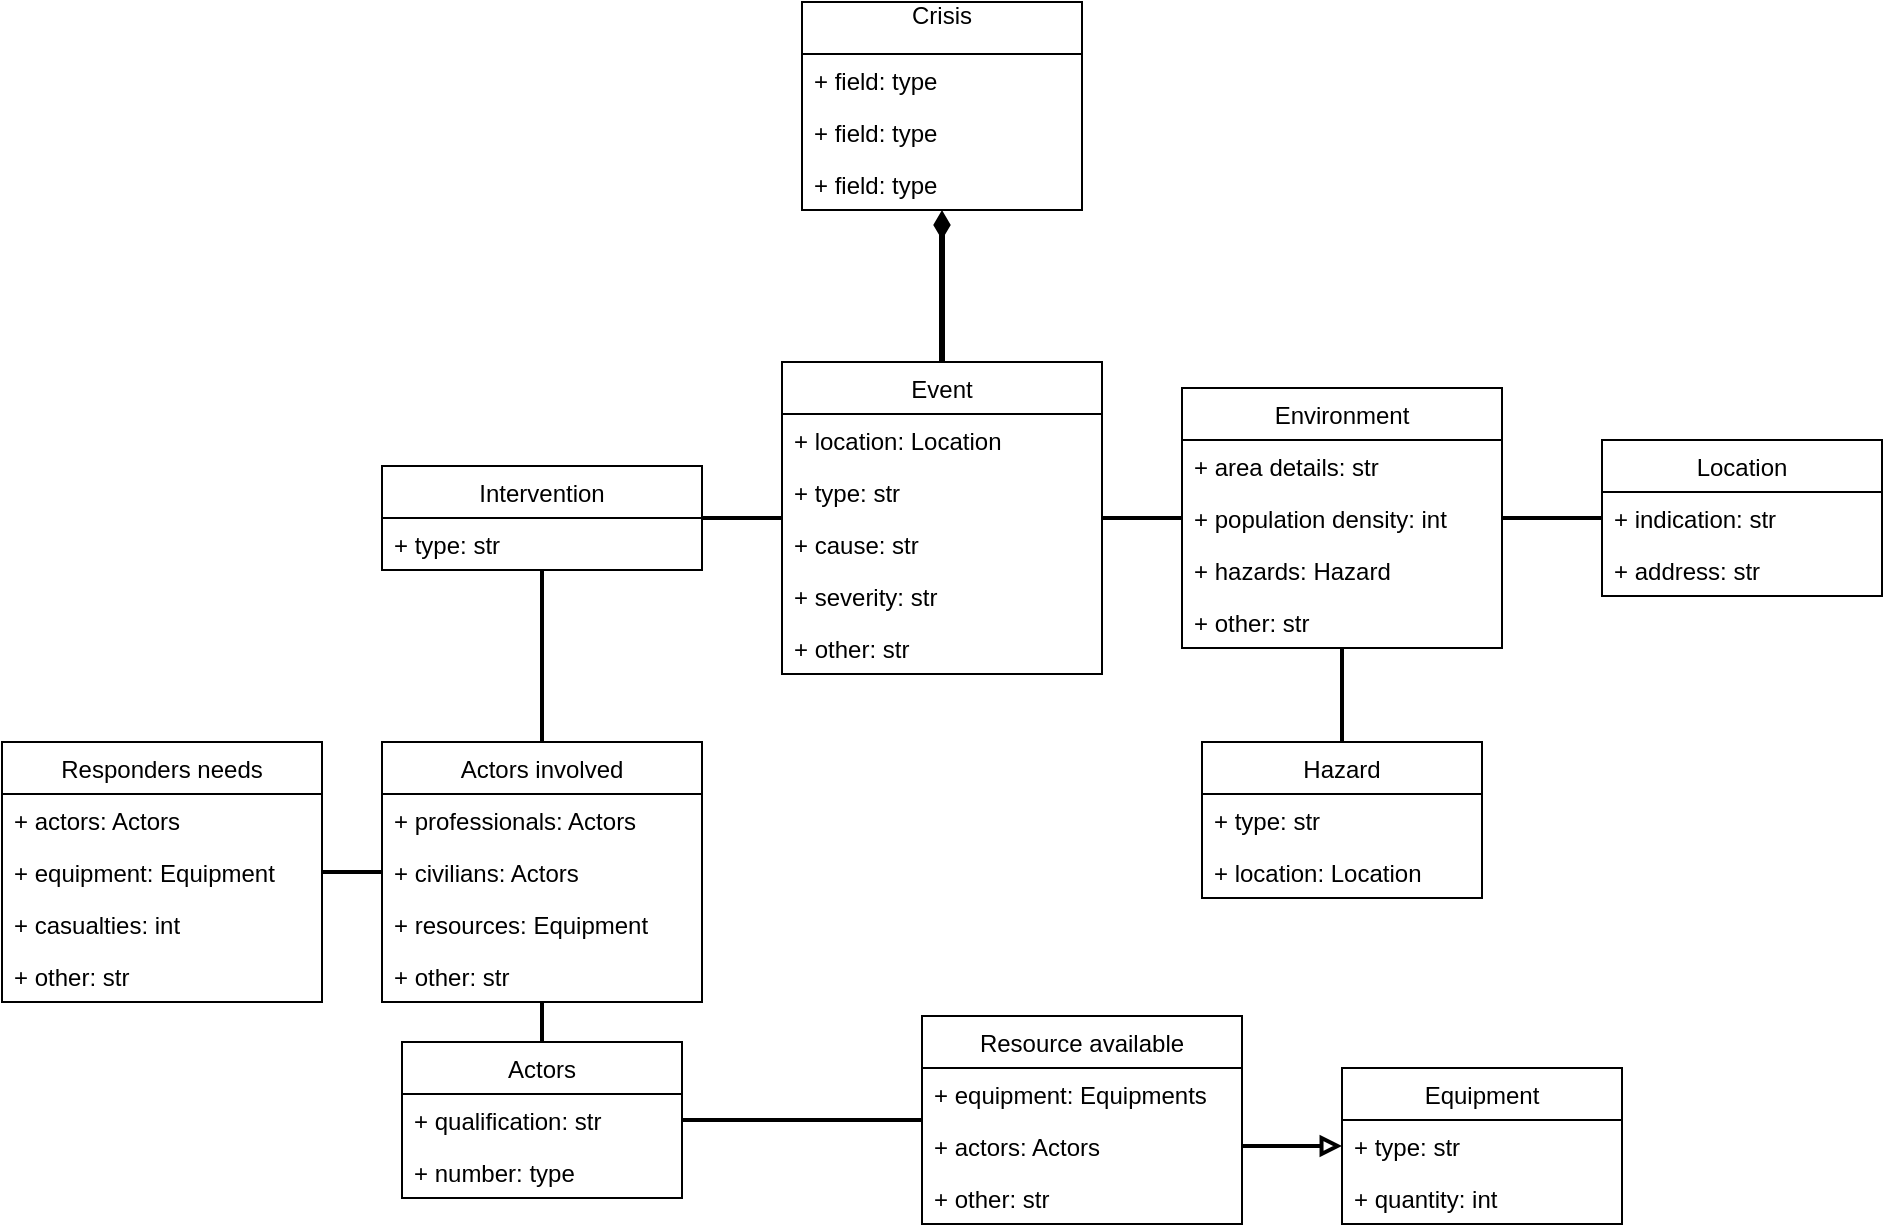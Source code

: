 <mxfile version="15.4.3" type="device"><diagram id="C5RBs43oDa-KdzZeNtuy" name="Page-1"><mxGraphModel dx="2249" dy="1949" grid="1" gridSize="10" guides="1" tooltips="1" connect="1" arrows="1" fold="1" page="1" pageScale="1" pageWidth="827" pageHeight="1169" math="0" shadow="0"><root><mxCell id="WIyWlLk6GJQsqaUBKTNV-0"/><mxCell id="WIyWlLk6GJQsqaUBKTNV-1" parent="WIyWlLk6GJQsqaUBKTNV-0"/><mxCell id="gZC-JfNiLxzcu8O92M9o-4" style="edgeStyle=orthogonalEdgeStyle;rounded=0;orthogonalLoop=1;jettySize=auto;html=1;strokeWidth=3;endArrow=diamondThin;endFill=1;" edge="1" parent="WIyWlLk6GJQsqaUBKTNV-1" source="kRh6PGvWmONeNQWUdBD8-0" target="gZC-JfNiLxzcu8O92M9o-0"><mxGeometry relative="1" as="geometry"/></mxCell><mxCell id="gZC-JfNiLxzcu8O92M9o-14" style="edgeStyle=orthogonalEdgeStyle;rounded=0;orthogonalLoop=1;jettySize=auto;html=1;endArrow=none;endFill=0;strokeWidth=2;" edge="1" parent="WIyWlLk6GJQsqaUBKTNV-1" source="kRh6PGvWmONeNQWUdBD8-0" target="kRh6PGvWmONeNQWUdBD8-8"><mxGeometry relative="1" as="geometry"/></mxCell><mxCell id="kRh6PGvWmONeNQWUdBD8-0" value="Event" style="swimlane;fontStyle=0;childLayout=stackLayout;horizontal=1;startSize=26;fillColor=none;horizontalStack=0;resizeParent=1;resizeParentMax=0;resizeLast=0;collapsible=1;marginBottom=0;hachureGap=4;pointerEvents=0;" parent="WIyWlLk6GJQsqaUBKTNV-1" vertex="1"><mxGeometry x="340" width="160" height="156" as="geometry"/></mxCell><mxCell id="kRh6PGvWmONeNQWUdBD8-1" value="+ location: Location" style="text;strokeColor=none;fillColor=none;align=left;verticalAlign=top;spacingLeft=4;spacingRight=4;overflow=hidden;rotatable=0;points=[[0,0.5],[1,0.5]];portConstraint=eastwest;" parent="kRh6PGvWmONeNQWUdBD8-0" vertex="1"><mxGeometry y="26" width="160" height="26" as="geometry"/></mxCell><mxCell id="kRh6PGvWmONeNQWUdBD8-2" value="+ type: str" style="text;strokeColor=none;fillColor=none;align=left;verticalAlign=top;spacingLeft=4;spacingRight=4;overflow=hidden;rotatable=0;points=[[0,0.5],[1,0.5]];portConstraint=eastwest;" parent="kRh6PGvWmONeNQWUdBD8-0" vertex="1"><mxGeometry y="52" width="160" height="26" as="geometry"/></mxCell><mxCell id="kRh6PGvWmONeNQWUdBD8-3" value="+ cause: str" style="text;strokeColor=none;fillColor=none;align=left;verticalAlign=top;spacingLeft=4;spacingRight=4;overflow=hidden;rotatable=0;points=[[0,0.5],[1,0.5]];portConstraint=eastwest;" parent="kRh6PGvWmONeNQWUdBD8-0" vertex="1"><mxGeometry y="78" width="160" height="26" as="geometry"/></mxCell><mxCell id="kRh6PGvWmONeNQWUdBD8-24" value="+ severity: str" style="text;strokeColor=none;fillColor=none;align=left;verticalAlign=top;spacingLeft=4;spacingRight=4;overflow=hidden;rotatable=0;points=[[0,0.5],[1,0.5]];portConstraint=eastwest;" parent="kRh6PGvWmONeNQWUdBD8-0" vertex="1"><mxGeometry y="104" width="160" height="26" as="geometry"/></mxCell><mxCell id="kRh6PGvWmONeNQWUdBD8-49" value="+ other: str" style="text;strokeColor=none;fillColor=none;align=left;verticalAlign=top;spacingLeft=4;spacingRight=4;overflow=hidden;rotatable=0;points=[[0,0.5],[1,0.5]];portConstraint=eastwest;" parent="kRh6PGvWmONeNQWUdBD8-0" vertex="1"><mxGeometry y="130" width="160" height="26" as="geometry"/></mxCell><mxCell id="kRh6PGvWmONeNQWUdBD8-4" value="Location" style="swimlane;fontStyle=0;childLayout=stackLayout;horizontal=1;startSize=26;fillColor=none;horizontalStack=0;resizeParent=1;resizeParentMax=0;resizeLast=0;collapsible=1;marginBottom=0;hachureGap=4;pointerEvents=0;" parent="WIyWlLk6GJQsqaUBKTNV-1" vertex="1"><mxGeometry x="750" y="39" width="140" height="78" as="geometry"><mxRectangle x="240" y="40" width="80" height="26" as="alternateBounds"/></mxGeometry></mxCell><mxCell id="kRh6PGvWmONeNQWUdBD8-6" value="+ indication: str" style="text;strokeColor=none;fillColor=none;align=left;verticalAlign=top;spacingLeft=4;spacingRight=4;overflow=hidden;rotatable=0;points=[[0,0.5],[1,0.5]];portConstraint=eastwest;" parent="kRh6PGvWmONeNQWUdBD8-4" vertex="1"><mxGeometry y="26" width="140" height="26" as="geometry"/></mxCell><mxCell id="kRh6PGvWmONeNQWUdBD8-5" value="+ address: str" style="text;strokeColor=none;fillColor=none;align=left;verticalAlign=top;spacingLeft=4;spacingRight=4;overflow=hidden;rotatable=0;points=[[0,0.5],[1,0.5]];portConstraint=eastwest;" parent="kRh6PGvWmONeNQWUdBD8-4" vertex="1"><mxGeometry y="52" width="140" height="26" as="geometry"/></mxCell><mxCell id="gZC-JfNiLxzcu8O92M9o-15" style="edgeStyle=orthogonalEdgeStyle;rounded=0;orthogonalLoop=1;jettySize=auto;html=1;endArrow=none;endFill=0;strokeWidth=2;" edge="1" parent="WIyWlLk6GJQsqaUBKTNV-1" source="kRh6PGvWmONeNQWUdBD8-8" target="kRh6PGvWmONeNQWUdBD8-28"><mxGeometry relative="1" as="geometry"/></mxCell><mxCell id="gZC-JfNiLxzcu8O92M9o-16" style="edgeStyle=orthogonalEdgeStyle;rounded=0;orthogonalLoop=1;jettySize=auto;html=1;endArrow=none;endFill=0;strokeWidth=2;" edge="1" parent="WIyWlLk6GJQsqaUBKTNV-1" source="kRh6PGvWmONeNQWUdBD8-8" target="kRh6PGvWmONeNQWUdBD8-4"><mxGeometry relative="1" as="geometry"/></mxCell><mxCell id="kRh6PGvWmONeNQWUdBD8-8" value="Environment" style="swimlane;fontStyle=0;childLayout=stackLayout;horizontal=1;startSize=26;fillColor=none;horizontalStack=0;resizeParent=1;resizeParentMax=0;resizeLast=0;collapsible=1;marginBottom=0;hachureGap=4;pointerEvents=0;" parent="WIyWlLk6GJQsqaUBKTNV-1" vertex="1"><mxGeometry x="540" y="13" width="160" height="130" as="geometry"/></mxCell><mxCell id="kRh6PGvWmONeNQWUdBD8-9" value="+ area details: str" style="text;strokeColor=none;fillColor=none;align=left;verticalAlign=top;spacingLeft=4;spacingRight=4;overflow=hidden;rotatable=0;points=[[0,0.5],[1,0.5]];portConstraint=eastwest;" parent="kRh6PGvWmONeNQWUdBD8-8" vertex="1"><mxGeometry y="26" width="160" height="26" as="geometry"/></mxCell><mxCell id="kRh6PGvWmONeNQWUdBD8-10" value="+ population density: int" style="text;strokeColor=none;fillColor=none;align=left;verticalAlign=top;spacingLeft=4;spacingRight=4;overflow=hidden;rotatable=0;points=[[0,0.5],[1,0.5]];portConstraint=eastwest;" parent="kRh6PGvWmONeNQWUdBD8-8" vertex="1"><mxGeometry y="52" width="160" height="26" as="geometry"/></mxCell><mxCell id="kRh6PGvWmONeNQWUdBD8-11" value="+ hazards: Hazard" style="text;strokeColor=none;fillColor=none;align=left;verticalAlign=top;spacingLeft=4;spacingRight=4;overflow=hidden;rotatable=0;points=[[0,0.5],[1,0.5]];portConstraint=eastwest;" parent="kRh6PGvWmONeNQWUdBD8-8" vertex="1"><mxGeometry y="78" width="160" height="26" as="geometry"/></mxCell><mxCell id="kRh6PGvWmONeNQWUdBD8-48" value="+ other: str" style="text;strokeColor=none;fillColor=none;align=left;verticalAlign=top;spacingLeft=4;spacingRight=4;overflow=hidden;rotatable=0;points=[[0,0.5],[1,0.5]];portConstraint=eastwest;" parent="kRh6PGvWmONeNQWUdBD8-8" vertex="1"><mxGeometry y="104" width="160" height="26" as="geometry"/></mxCell><mxCell id="kRh6PGvWmONeNQWUdBD8-12" value="Actors" style="swimlane;fontStyle=0;childLayout=stackLayout;horizontal=1;startSize=26;fillColor=none;horizontalStack=0;resizeParent=1;resizeParentMax=0;resizeLast=0;collapsible=1;marginBottom=0;hachureGap=4;pointerEvents=0;" parent="WIyWlLk6GJQsqaUBKTNV-1" vertex="1"><mxGeometry x="150" y="340" width="140" height="78" as="geometry"/></mxCell><mxCell id="kRh6PGvWmONeNQWUdBD8-13" value="+ qualification: str" style="text;strokeColor=none;fillColor=none;align=left;verticalAlign=top;spacingLeft=4;spacingRight=4;overflow=hidden;rotatable=0;points=[[0,0.5],[1,0.5]];portConstraint=eastwest;" parent="kRh6PGvWmONeNQWUdBD8-12" vertex="1"><mxGeometry y="26" width="140" height="26" as="geometry"/></mxCell><mxCell id="kRh6PGvWmONeNQWUdBD8-14" value="+ number: type" style="text;strokeColor=none;fillColor=none;align=left;verticalAlign=top;spacingLeft=4;spacingRight=4;overflow=hidden;rotatable=0;points=[[0,0.5],[1,0.5]];portConstraint=eastwest;" parent="kRh6PGvWmONeNQWUdBD8-12" vertex="1"><mxGeometry y="52" width="140" height="26" as="geometry"/></mxCell><mxCell id="kRh6PGvWmONeNQWUdBD8-16" value="Responders needs" style="swimlane;fontStyle=0;childLayout=stackLayout;horizontal=1;startSize=26;fillColor=none;horizontalStack=0;resizeParent=1;resizeParentMax=0;resizeLast=0;collapsible=1;marginBottom=0;hachureGap=4;pointerEvents=0;" parent="WIyWlLk6GJQsqaUBKTNV-1" vertex="1"><mxGeometry x="-50" y="190" width="160" height="130" as="geometry"/></mxCell><mxCell id="kRh6PGvWmONeNQWUdBD8-17" value="+ actors: Actors" style="text;strokeColor=none;fillColor=none;align=left;verticalAlign=top;spacingLeft=4;spacingRight=4;overflow=hidden;rotatable=0;points=[[0,0.5],[1,0.5]];portConstraint=eastwest;" parent="kRh6PGvWmONeNQWUdBD8-16" vertex="1"><mxGeometry y="26" width="160" height="26" as="geometry"/></mxCell><mxCell id="kRh6PGvWmONeNQWUdBD8-18" value="+ equipment: Equipment" style="text;strokeColor=none;fillColor=none;align=left;verticalAlign=top;spacingLeft=4;spacingRight=4;overflow=hidden;rotatable=0;points=[[0,0.5],[1,0.5]];portConstraint=eastwest;" parent="kRh6PGvWmONeNQWUdBD8-16" vertex="1"><mxGeometry y="52" width="160" height="26" as="geometry"/></mxCell><mxCell id="kRh6PGvWmONeNQWUdBD8-45" value="+ casualties: int" style="text;strokeColor=none;fillColor=none;align=left;verticalAlign=top;spacingLeft=4;spacingRight=4;overflow=hidden;rotatable=0;points=[[0,0.5],[1,0.5]];portConstraint=eastwest;" parent="kRh6PGvWmONeNQWUdBD8-16" vertex="1"><mxGeometry y="78" width="160" height="26" as="geometry"/></mxCell><mxCell id="kRh6PGvWmONeNQWUdBD8-51" value="+ other: str" style="text;strokeColor=none;fillColor=none;align=left;verticalAlign=top;spacingLeft=4;spacingRight=4;overflow=hidden;rotatable=0;points=[[0,0.5],[1,0.5]];portConstraint=eastwest;" parent="kRh6PGvWmONeNQWUdBD8-16" vertex="1"><mxGeometry y="104" width="160" height="26" as="geometry"/></mxCell><mxCell id="kRh6PGvWmONeNQWUdBD8-20" value="Resource available" style="swimlane;fontStyle=0;childLayout=stackLayout;horizontal=1;startSize=26;fillColor=none;horizontalStack=0;resizeParent=1;resizeParentMax=0;resizeLast=0;collapsible=1;marginBottom=0;hachureGap=4;pointerEvents=0;" parent="WIyWlLk6GJQsqaUBKTNV-1" vertex="1"><mxGeometry x="410" y="327" width="160" height="104" as="geometry"/></mxCell><mxCell id="kRh6PGvWmONeNQWUdBD8-22" value="+ equipment: Equipments" style="text;strokeColor=none;fillColor=none;align=left;verticalAlign=top;spacingLeft=4;spacingRight=4;overflow=hidden;rotatable=0;points=[[0,0.5],[1,0.5]];portConstraint=eastwest;" parent="kRh6PGvWmONeNQWUdBD8-20" vertex="1"><mxGeometry y="26" width="160" height="26" as="geometry"/></mxCell><mxCell id="kRh6PGvWmONeNQWUdBD8-23" value="+ actors: Actors" style="text;strokeColor=none;fillColor=none;align=left;verticalAlign=top;spacingLeft=4;spacingRight=4;overflow=hidden;rotatable=0;points=[[0,0.5],[1,0.5]];portConstraint=eastwest;" parent="kRh6PGvWmONeNQWUdBD8-20" vertex="1"><mxGeometry y="52" width="160" height="26" as="geometry"/></mxCell><mxCell id="kRh6PGvWmONeNQWUdBD8-52" value="+ other: str" style="text;strokeColor=none;fillColor=none;align=left;verticalAlign=top;spacingLeft=4;spacingRight=4;overflow=hidden;rotatable=0;points=[[0,0.5],[1,0.5]];portConstraint=eastwest;" parent="kRh6PGvWmONeNQWUdBD8-20" vertex="1"><mxGeometry y="78" width="160" height="26" as="geometry"/></mxCell><mxCell id="kRh6PGvWmONeNQWUdBD8-28" value="Hazard" style="swimlane;fontStyle=0;childLayout=stackLayout;horizontal=1;startSize=26;fillColor=none;horizontalStack=0;resizeParent=1;resizeParentMax=0;resizeLast=0;collapsible=1;marginBottom=0;hachureGap=4;pointerEvents=0;" parent="WIyWlLk6GJQsqaUBKTNV-1" vertex="1"><mxGeometry x="550" y="190" width="140" height="78" as="geometry"/></mxCell><mxCell id="kRh6PGvWmONeNQWUdBD8-29" value="+ type: str" style="text;strokeColor=none;fillColor=none;align=left;verticalAlign=top;spacingLeft=4;spacingRight=4;overflow=hidden;rotatable=0;points=[[0,0.5],[1,0.5]];portConstraint=eastwest;" parent="kRh6PGvWmONeNQWUdBD8-28" vertex="1"><mxGeometry y="26" width="140" height="26" as="geometry"/></mxCell><mxCell id="kRh6PGvWmONeNQWUdBD8-30" value="+ location: Location" style="text;strokeColor=none;fillColor=none;align=left;verticalAlign=top;spacingLeft=4;spacingRight=4;overflow=hidden;rotatable=0;points=[[0,0.5],[1,0.5]];portConstraint=eastwest;" parent="kRh6PGvWmONeNQWUdBD8-28" vertex="1"><mxGeometry y="52" width="140" height="26" as="geometry"/></mxCell><mxCell id="gZC-JfNiLxzcu8O92M9o-18" style="edgeStyle=orthogonalEdgeStyle;rounded=0;orthogonalLoop=1;jettySize=auto;html=1;endArrow=none;endFill=0;strokeWidth=2;" edge="1" parent="WIyWlLk6GJQsqaUBKTNV-1" source="kRh6PGvWmONeNQWUdBD8-34" target="kRh6PGvWmONeNQWUdBD8-12"><mxGeometry relative="1" as="geometry"/></mxCell><mxCell id="kRh6PGvWmONeNQWUdBD8-34" value="Actors involved" style="swimlane;fontStyle=0;childLayout=stackLayout;horizontal=1;startSize=26;fillColor=none;horizontalStack=0;resizeParent=1;resizeParentMax=0;resizeLast=0;collapsible=1;marginBottom=0;hachureGap=4;pointerEvents=0;" parent="WIyWlLk6GJQsqaUBKTNV-1" vertex="1"><mxGeometry x="140" y="190" width="160" height="130" as="geometry"/></mxCell><mxCell id="kRh6PGvWmONeNQWUdBD8-35" value="+ professionals: Actors" style="text;strokeColor=none;fillColor=none;align=left;verticalAlign=top;spacingLeft=4;spacingRight=4;overflow=hidden;rotatable=0;points=[[0,0.5],[1,0.5]];portConstraint=eastwest;" parent="kRh6PGvWmONeNQWUdBD8-34" vertex="1"><mxGeometry y="26" width="160" height="26" as="geometry"/></mxCell><mxCell id="kRh6PGvWmONeNQWUdBD8-36" value="+ civilians: Actors" style="text;strokeColor=none;fillColor=none;align=left;verticalAlign=top;spacingLeft=4;spacingRight=4;overflow=hidden;rotatable=0;points=[[0,0.5],[1,0.5]];portConstraint=eastwest;" parent="kRh6PGvWmONeNQWUdBD8-34" vertex="1"><mxGeometry y="52" width="160" height="26" as="geometry"/></mxCell><mxCell id="kRh6PGvWmONeNQWUdBD8-37" value="+ resources: Equipment" style="text;strokeColor=none;fillColor=none;align=left;verticalAlign=top;spacingLeft=4;spacingRight=4;overflow=hidden;rotatable=0;points=[[0,0.5],[1,0.5]];portConstraint=eastwest;" parent="kRh6PGvWmONeNQWUdBD8-34" vertex="1"><mxGeometry y="78" width="160" height="26" as="geometry"/></mxCell><mxCell id="kRh6PGvWmONeNQWUdBD8-50" value="+ other: str" style="text;strokeColor=none;fillColor=none;align=left;verticalAlign=top;spacingLeft=4;spacingRight=4;overflow=hidden;rotatable=0;points=[[0,0.5],[1,0.5]];portConstraint=eastwest;" parent="kRh6PGvWmONeNQWUdBD8-34" vertex="1"><mxGeometry y="104" width="160" height="26" as="geometry"/></mxCell><mxCell id="kRh6PGvWmONeNQWUdBD8-40" value="Equipment" style="swimlane;fontStyle=0;childLayout=stackLayout;horizontal=1;startSize=26;fillColor=none;horizontalStack=0;resizeParent=1;resizeParentMax=0;resizeLast=0;collapsible=1;marginBottom=0;hachureGap=4;pointerEvents=0;" parent="WIyWlLk6GJQsqaUBKTNV-1" vertex="1"><mxGeometry x="620" y="353" width="140" height="78" as="geometry"/></mxCell><mxCell id="kRh6PGvWmONeNQWUdBD8-41" value="+ type: str" style="text;strokeColor=none;fillColor=none;align=left;verticalAlign=top;spacingLeft=4;spacingRight=4;overflow=hidden;rotatable=0;points=[[0,0.5],[1,0.5]];portConstraint=eastwest;" parent="kRh6PGvWmONeNQWUdBD8-40" vertex="1"><mxGeometry y="26" width="140" height="26" as="geometry"/></mxCell><mxCell id="kRh6PGvWmONeNQWUdBD8-42" value="+ quantity: int" style="text;strokeColor=none;fillColor=none;align=left;verticalAlign=top;spacingLeft=4;spacingRight=4;overflow=hidden;rotatable=0;points=[[0,0.5],[1,0.5]];portConstraint=eastwest;" parent="kRh6PGvWmONeNQWUdBD8-40" vertex="1"><mxGeometry y="52" width="140" height="26" as="geometry"/></mxCell><mxCell id="gZC-JfNiLxzcu8O92M9o-0" value="Crisis&#xA;" style="swimlane;fontStyle=0;childLayout=stackLayout;horizontal=1;startSize=26;fillColor=none;horizontalStack=0;resizeParent=1;resizeParentMax=0;resizeLast=0;collapsible=1;marginBottom=0;" vertex="1" parent="WIyWlLk6GJQsqaUBKTNV-1"><mxGeometry x="350" y="-180" width="140" height="104" as="geometry"/></mxCell><mxCell id="gZC-JfNiLxzcu8O92M9o-1" value="+ field: type" style="text;strokeColor=none;fillColor=none;align=left;verticalAlign=top;spacingLeft=4;spacingRight=4;overflow=hidden;rotatable=0;points=[[0,0.5],[1,0.5]];portConstraint=eastwest;" vertex="1" parent="gZC-JfNiLxzcu8O92M9o-0"><mxGeometry y="26" width="140" height="26" as="geometry"/></mxCell><mxCell id="gZC-JfNiLxzcu8O92M9o-2" value="+ field: type" style="text;strokeColor=none;fillColor=none;align=left;verticalAlign=top;spacingLeft=4;spacingRight=4;overflow=hidden;rotatable=0;points=[[0,0.5],[1,0.5]];portConstraint=eastwest;" vertex="1" parent="gZC-JfNiLxzcu8O92M9o-0"><mxGeometry y="52" width="140" height="26" as="geometry"/></mxCell><mxCell id="gZC-JfNiLxzcu8O92M9o-3" value="+ field: type" style="text;strokeColor=none;fillColor=none;align=left;verticalAlign=top;spacingLeft=4;spacingRight=4;overflow=hidden;rotatable=0;points=[[0,0.5],[1,0.5]];portConstraint=eastwest;" vertex="1" parent="gZC-JfNiLxzcu8O92M9o-0"><mxGeometry y="78" width="140" height="26" as="geometry"/></mxCell><mxCell id="gZC-JfNiLxzcu8O92M9o-12" style="edgeStyle=orthogonalEdgeStyle;rounded=0;orthogonalLoop=1;jettySize=auto;html=1;endArrow=none;endFill=0;strokeWidth=2;" edge="1" parent="WIyWlLk6GJQsqaUBKTNV-1" source="gZC-JfNiLxzcu8O92M9o-5" target="kRh6PGvWmONeNQWUdBD8-34"><mxGeometry relative="1" as="geometry"/></mxCell><mxCell id="gZC-JfNiLxzcu8O92M9o-5" value="Intervention" style="swimlane;fontStyle=0;childLayout=stackLayout;horizontal=1;startSize=26;fillColor=none;horizontalStack=0;resizeParent=1;resizeParentMax=0;resizeLast=0;collapsible=1;marginBottom=0;hachureGap=4;pointerEvents=0;" vertex="1" parent="WIyWlLk6GJQsqaUBKTNV-1"><mxGeometry x="140" y="52" width="160" height="52" as="geometry"/></mxCell><mxCell id="gZC-JfNiLxzcu8O92M9o-6" value="+ type: str" style="text;strokeColor=none;fillColor=none;align=left;verticalAlign=top;spacingLeft=4;spacingRight=4;overflow=hidden;rotatable=0;points=[[0,0.5],[1,0.5]];portConstraint=eastwest;" vertex="1" parent="gZC-JfNiLxzcu8O92M9o-5"><mxGeometry y="26" width="160" height="26" as="geometry"/></mxCell><mxCell id="gZC-JfNiLxzcu8O92M9o-10" style="edgeStyle=orthogonalEdgeStyle;rounded=0;orthogonalLoop=1;jettySize=auto;html=1;endArrow=block;endFill=0;strokeWidth=2;" edge="1" parent="WIyWlLk6GJQsqaUBKTNV-1" source="kRh6PGvWmONeNQWUdBD8-23" target="kRh6PGvWmONeNQWUdBD8-40"><mxGeometry relative="1" as="geometry"/></mxCell><mxCell id="gZC-JfNiLxzcu8O92M9o-11" style="edgeStyle=orthogonalEdgeStyle;rounded=0;orthogonalLoop=1;jettySize=auto;html=1;endArrow=none;endFill=0;strokeWidth=2;" edge="1" parent="WIyWlLk6GJQsqaUBKTNV-1" source="kRh6PGvWmONeNQWUdBD8-0" target="gZC-JfNiLxzcu8O92M9o-5"><mxGeometry relative="1" as="geometry"><mxPoint x="250" y="78" as="sourcePoint"/></mxGeometry></mxCell><mxCell id="gZC-JfNiLxzcu8O92M9o-13" style="edgeStyle=orthogonalEdgeStyle;rounded=0;orthogonalLoop=1;jettySize=auto;html=1;endArrow=none;endFill=0;strokeWidth=2;" edge="1" parent="WIyWlLk6GJQsqaUBKTNV-1" source="kRh6PGvWmONeNQWUdBD8-36" target="kRh6PGvWmONeNQWUdBD8-16"><mxGeometry relative="1" as="geometry"/></mxCell><mxCell id="gZC-JfNiLxzcu8O92M9o-17" style="edgeStyle=orthogonalEdgeStyle;rounded=0;orthogonalLoop=1;jettySize=auto;html=1;endArrow=none;endFill=0;strokeWidth=2;" edge="1" parent="WIyWlLk6GJQsqaUBKTNV-1" source="kRh6PGvWmONeNQWUdBD8-13" target="kRh6PGvWmONeNQWUdBD8-20"><mxGeometry relative="1" as="geometry"/></mxCell></root></mxGraphModel></diagram></mxfile>